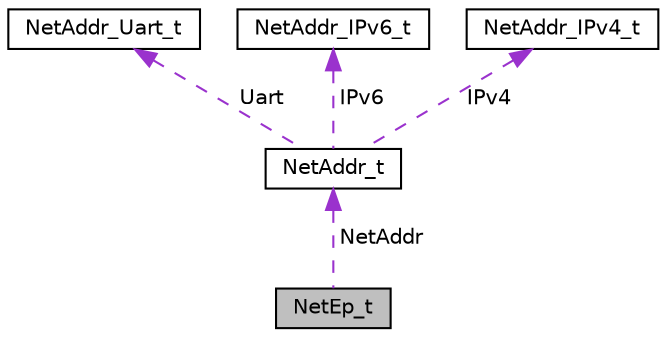 digraph "NetEp_t"
{
 // LATEX_PDF_SIZE
  edge [fontname="Helvetica",fontsize="10",labelfontname="Helvetica",labelfontsize="10"];
  node [fontname="Helvetica",fontsize="10",shape=record];
  Node1 [label="NetEp_t",height=0.2,width=0.4,color="black", fillcolor="grey75", style="filled", fontcolor="black",tooltip="General network endpoint."];
  Node2 -> Node1 [dir="back",color="darkorchid3",fontsize="10",style="dashed",label=" NetAddr" ,fontname="Helvetica"];
  Node2 [label="NetAddr_t",height=0.2,width=0.4,color="black", fillcolor="white", style="filled",URL="$union_net_addr__t.html",tooltip="General address."];
  Node3 -> Node2 [dir="back",color="darkorchid3",fontsize="10",style="dashed",label=" Uart" ,fontname="Helvetica"];
  Node3 [label="NetAddr_Uart_t",height=0.2,width=0.4,color="black", fillcolor="white", style="filled",URL="$struct_net_addr___uart__t.html",tooltip="UART address."];
  Node4 -> Node2 [dir="back",color="darkorchid3",fontsize="10",style="dashed",label=" IPv6" ,fontname="Helvetica"];
  Node4 [label="NetAddr_IPv6_t",height=0.2,width=0.4,color="black", fillcolor="white", style="filled",URL="$union_net_addr___i_pv6__t.html",tooltip="IPv6 address."];
  Node5 -> Node2 [dir="back",color="darkorchid3",fontsize="10",style="dashed",label=" IPv4" ,fontname="Helvetica"];
  Node5 [label="NetAddr_IPv4_t",height=0.2,width=0.4,color="black", fillcolor="white", style="filled",URL="$union_net_addr___i_pv4__t.html",tooltip="IPv4 address."];
}
